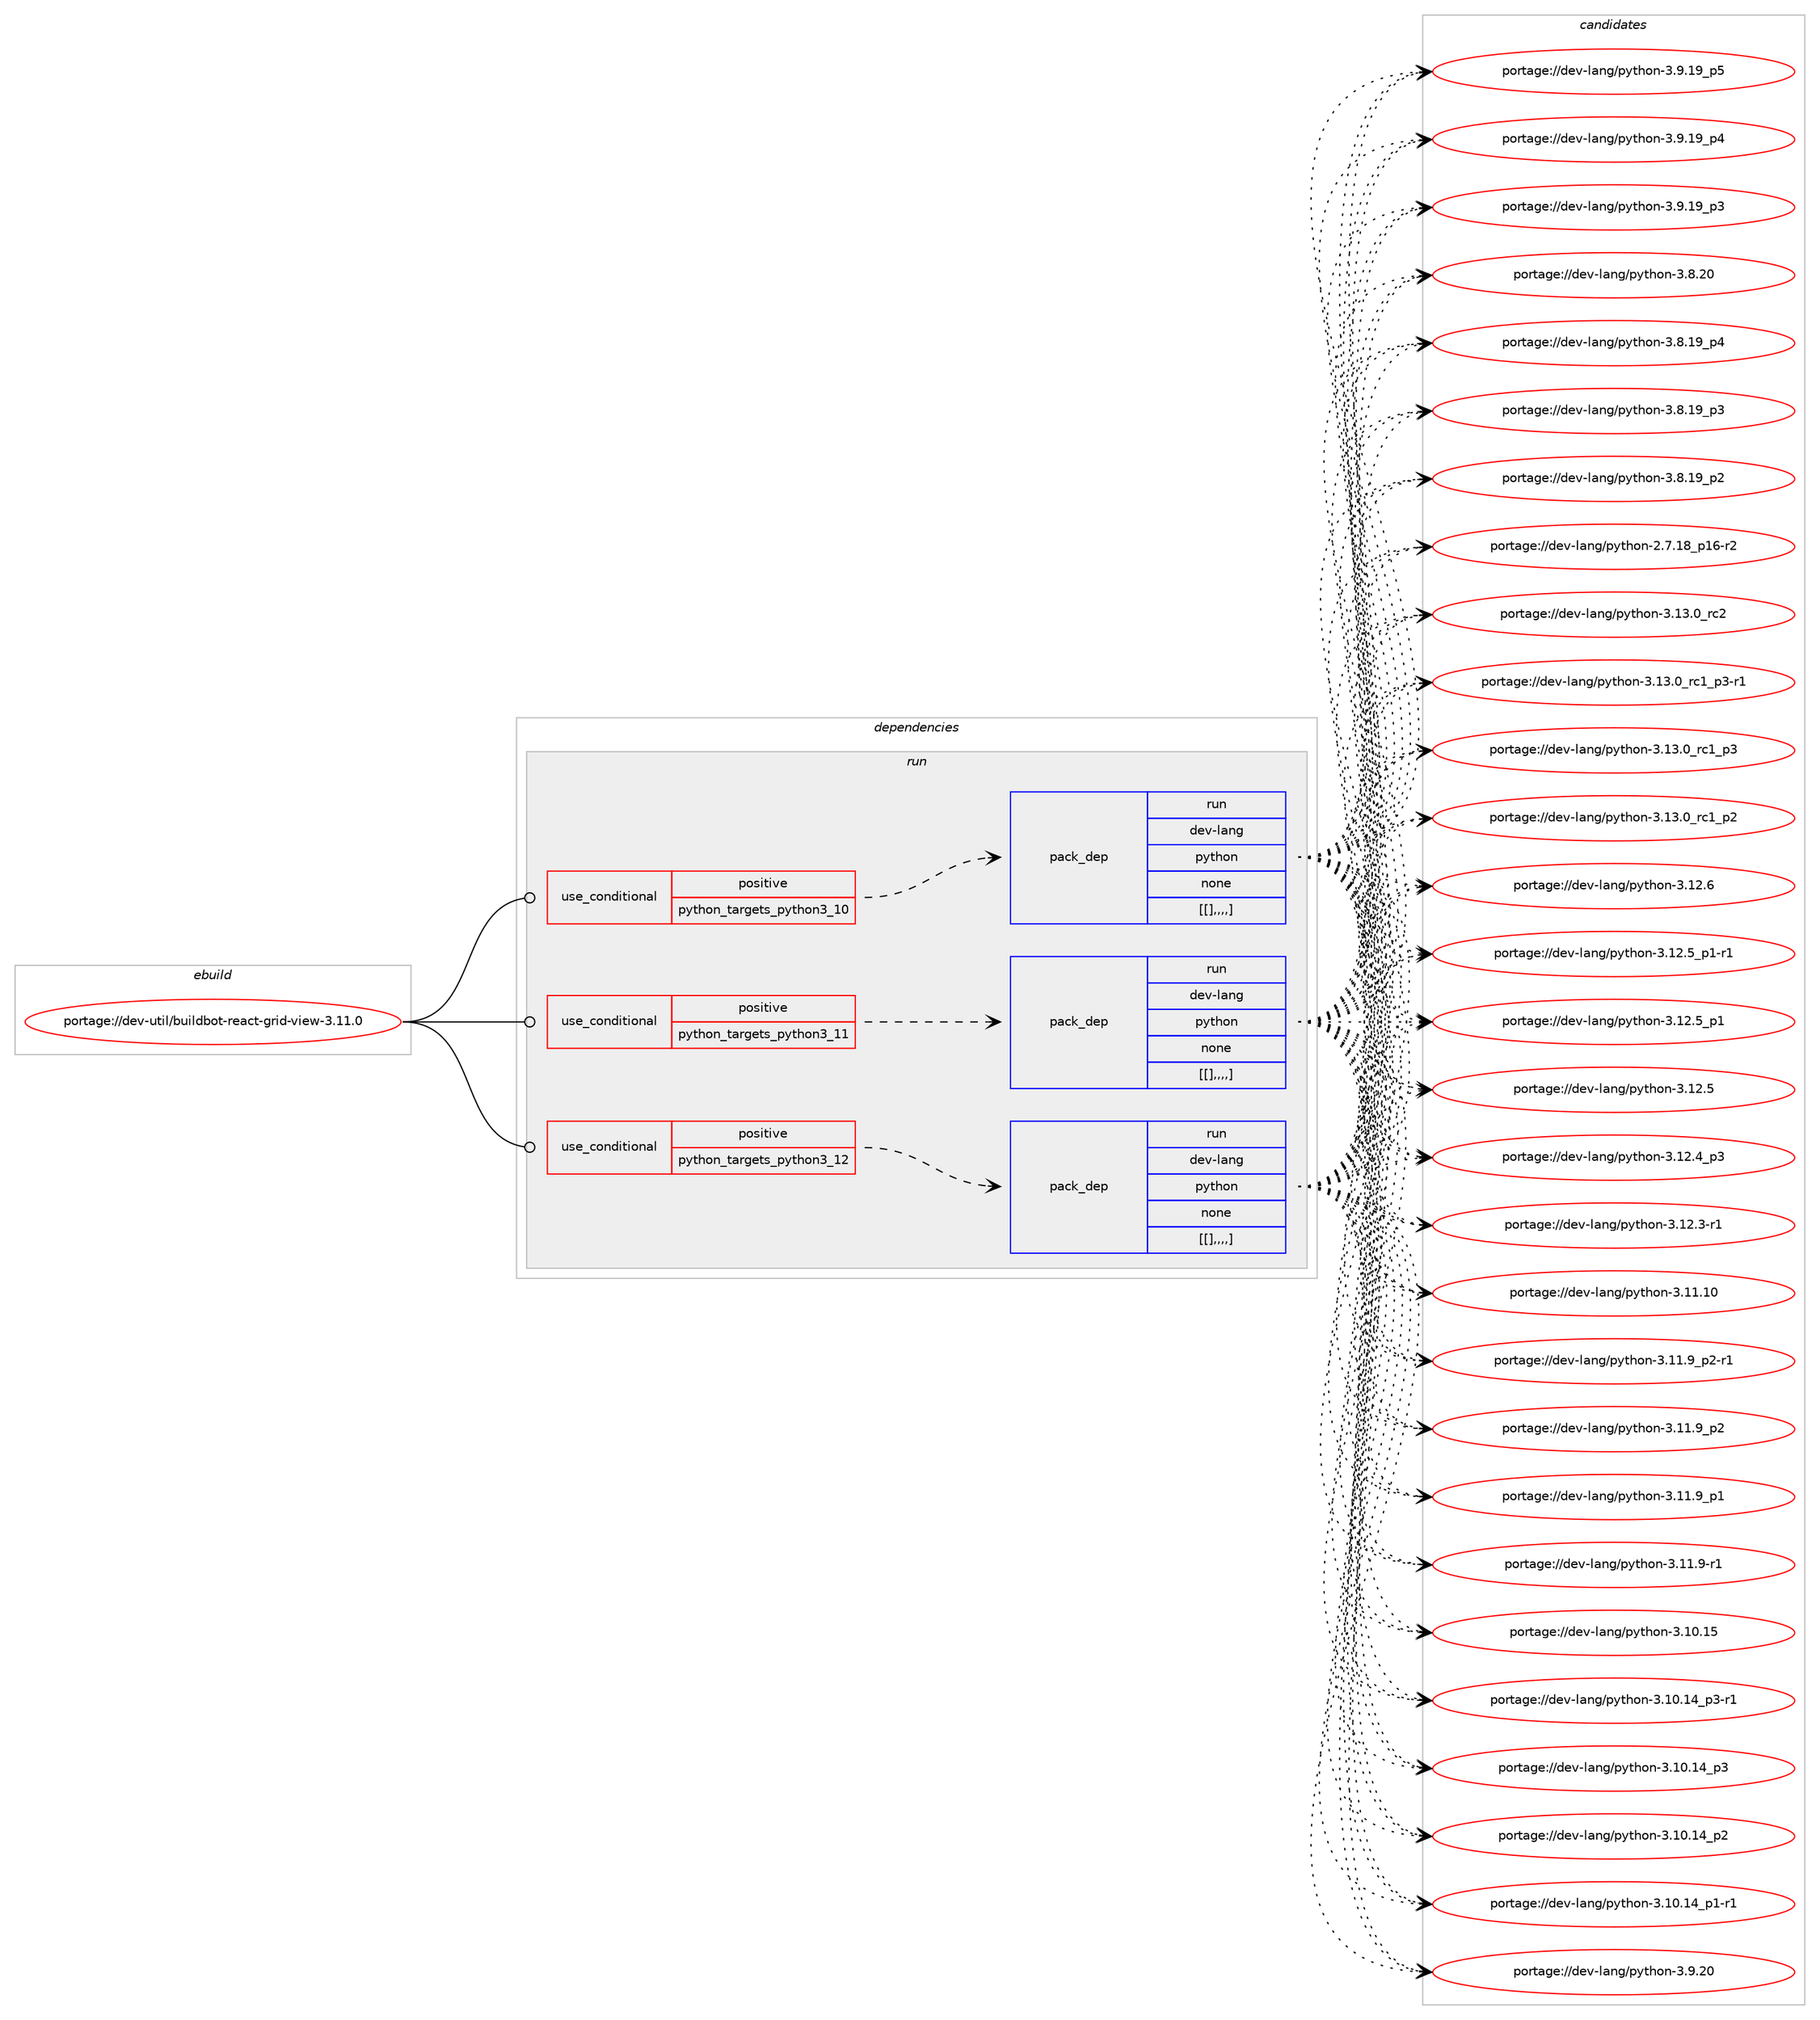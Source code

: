 digraph prolog {

# *************
# Graph options
# *************

newrank=true;
concentrate=true;
compound=true;
graph [rankdir=LR,fontname=Helvetica,fontsize=10,ranksep=1.5];#, ranksep=2.5, nodesep=0.2];
edge  [arrowhead=vee];
node  [fontname=Helvetica,fontsize=10];

# **********
# The ebuild
# **********

subgraph cluster_leftcol {
color=gray;
label=<<i>ebuild</i>>;
id [label="portage://dev-util/buildbot-react-grid-view-3.11.0", color=red, width=4, href="../dev-util/buildbot-react-grid-view-3.11.0.svg"];
}

# ****************
# The dependencies
# ****************

subgraph cluster_midcol {
color=gray;
label=<<i>dependencies</i>>;
subgraph cluster_compile {
fillcolor="#eeeeee";
style=filled;
label=<<i>compile</i>>;
}
subgraph cluster_compileandrun {
fillcolor="#eeeeee";
style=filled;
label=<<i>compile and run</i>>;
}
subgraph cluster_run {
fillcolor="#eeeeee";
style=filled;
label=<<i>run</i>>;
subgraph cond61134 {
dependency214903 [label=<<TABLE BORDER="0" CELLBORDER="1" CELLSPACING="0" CELLPADDING="4"><TR><TD ROWSPAN="3" CELLPADDING="10">use_conditional</TD></TR><TR><TD>positive</TD></TR><TR><TD>python_targets_python3_10</TD></TR></TABLE>>, shape=none, color=red];
subgraph pack152376 {
dependency214904 [label=<<TABLE BORDER="0" CELLBORDER="1" CELLSPACING="0" CELLPADDING="4" WIDTH="220"><TR><TD ROWSPAN="6" CELLPADDING="30">pack_dep</TD></TR><TR><TD WIDTH="110">run</TD></TR><TR><TD>dev-lang</TD></TR><TR><TD>python</TD></TR><TR><TD>none</TD></TR><TR><TD>[[],,,,]</TD></TR></TABLE>>, shape=none, color=blue];
}
dependency214903:e -> dependency214904:w [weight=20,style="dashed",arrowhead="vee"];
}
id:e -> dependency214903:w [weight=20,style="solid",arrowhead="odot"];
subgraph cond61135 {
dependency214905 [label=<<TABLE BORDER="0" CELLBORDER="1" CELLSPACING="0" CELLPADDING="4"><TR><TD ROWSPAN="3" CELLPADDING="10">use_conditional</TD></TR><TR><TD>positive</TD></TR><TR><TD>python_targets_python3_11</TD></TR></TABLE>>, shape=none, color=red];
subgraph pack152377 {
dependency214906 [label=<<TABLE BORDER="0" CELLBORDER="1" CELLSPACING="0" CELLPADDING="4" WIDTH="220"><TR><TD ROWSPAN="6" CELLPADDING="30">pack_dep</TD></TR><TR><TD WIDTH="110">run</TD></TR><TR><TD>dev-lang</TD></TR><TR><TD>python</TD></TR><TR><TD>none</TD></TR><TR><TD>[[],,,,]</TD></TR></TABLE>>, shape=none, color=blue];
}
dependency214905:e -> dependency214906:w [weight=20,style="dashed",arrowhead="vee"];
}
id:e -> dependency214905:w [weight=20,style="solid",arrowhead="odot"];
subgraph cond61136 {
dependency214907 [label=<<TABLE BORDER="0" CELLBORDER="1" CELLSPACING="0" CELLPADDING="4"><TR><TD ROWSPAN="3" CELLPADDING="10">use_conditional</TD></TR><TR><TD>positive</TD></TR><TR><TD>python_targets_python3_12</TD></TR></TABLE>>, shape=none, color=red];
subgraph pack152378 {
dependency214908 [label=<<TABLE BORDER="0" CELLBORDER="1" CELLSPACING="0" CELLPADDING="4" WIDTH="220"><TR><TD ROWSPAN="6" CELLPADDING="30">pack_dep</TD></TR><TR><TD WIDTH="110">run</TD></TR><TR><TD>dev-lang</TD></TR><TR><TD>python</TD></TR><TR><TD>none</TD></TR><TR><TD>[[],,,,]</TD></TR></TABLE>>, shape=none, color=blue];
}
dependency214907:e -> dependency214908:w [weight=20,style="dashed",arrowhead="vee"];
}
id:e -> dependency214907:w [weight=20,style="solid",arrowhead="odot"];
}
}

# **************
# The candidates
# **************

subgraph cluster_choices {
rank=same;
color=gray;
label=<<i>candidates</i>>;

subgraph choice152376 {
color=black;
nodesep=1;
choice10010111845108971101034711212111610411111045514649514648951149950 [label="portage://dev-lang/python-3.13.0_rc2", color=red, width=4,href="../dev-lang/python-3.13.0_rc2.svg"];
choice1001011184510897110103471121211161041111104551464951464895114994995112514511449 [label="portage://dev-lang/python-3.13.0_rc1_p3-r1", color=red, width=4,href="../dev-lang/python-3.13.0_rc1_p3-r1.svg"];
choice100101118451089711010347112121116104111110455146495146489511499499511251 [label="portage://dev-lang/python-3.13.0_rc1_p3", color=red, width=4,href="../dev-lang/python-3.13.0_rc1_p3.svg"];
choice100101118451089711010347112121116104111110455146495146489511499499511250 [label="portage://dev-lang/python-3.13.0_rc1_p2", color=red, width=4,href="../dev-lang/python-3.13.0_rc1_p2.svg"];
choice10010111845108971101034711212111610411111045514649504654 [label="portage://dev-lang/python-3.12.6", color=red, width=4,href="../dev-lang/python-3.12.6.svg"];
choice1001011184510897110103471121211161041111104551464950465395112494511449 [label="portage://dev-lang/python-3.12.5_p1-r1", color=red, width=4,href="../dev-lang/python-3.12.5_p1-r1.svg"];
choice100101118451089711010347112121116104111110455146495046539511249 [label="portage://dev-lang/python-3.12.5_p1", color=red, width=4,href="../dev-lang/python-3.12.5_p1.svg"];
choice10010111845108971101034711212111610411111045514649504653 [label="portage://dev-lang/python-3.12.5", color=red, width=4,href="../dev-lang/python-3.12.5.svg"];
choice100101118451089711010347112121116104111110455146495046529511251 [label="portage://dev-lang/python-3.12.4_p3", color=red, width=4,href="../dev-lang/python-3.12.4_p3.svg"];
choice100101118451089711010347112121116104111110455146495046514511449 [label="portage://dev-lang/python-3.12.3-r1", color=red, width=4,href="../dev-lang/python-3.12.3-r1.svg"];
choice1001011184510897110103471121211161041111104551464949464948 [label="portage://dev-lang/python-3.11.10", color=red, width=4,href="../dev-lang/python-3.11.10.svg"];
choice1001011184510897110103471121211161041111104551464949465795112504511449 [label="portage://dev-lang/python-3.11.9_p2-r1", color=red, width=4,href="../dev-lang/python-3.11.9_p2-r1.svg"];
choice100101118451089711010347112121116104111110455146494946579511250 [label="portage://dev-lang/python-3.11.9_p2", color=red, width=4,href="../dev-lang/python-3.11.9_p2.svg"];
choice100101118451089711010347112121116104111110455146494946579511249 [label="portage://dev-lang/python-3.11.9_p1", color=red, width=4,href="../dev-lang/python-3.11.9_p1.svg"];
choice100101118451089711010347112121116104111110455146494946574511449 [label="portage://dev-lang/python-3.11.9-r1", color=red, width=4,href="../dev-lang/python-3.11.9-r1.svg"];
choice1001011184510897110103471121211161041111104551464948464953 [label="portage://dev-lang/python-3.10.15", color=red, width=4,href="../dev-lang/python-3.10.15.svg"];
choice100101118451089711010347112121116104111110455146494846495295112514511449 [label="portage://dev-lang/python-3.10.14_p3-r1", color=red, width=4,href="../dev-lang/python-3.10.14_p3-r1.svg"];
choice10010111845108971101034711212111610411111045514649484649529511251 [label="portage://dev-lang/python-3.10.14_p3", color=red, width=4,href="../dev-lang/python-3.10.14_p3.svg"];
choice10010111845108971101034711212111610411111045514649484649529511250 [label="portage://dev-lang/python-3.10.14_p2", color=red, width=4,href="../dev-lang/python-3.10.14_p2.svg"];
choice100101118451089711010347112121116104111110455146494846495295112494511449 [label="portage://dev-lang/python-3.10.14_p1-r1", color=red, width=4,href="../dev-lang/python-3.10.14_p1-r1.svg"];
choice10010111845108971101034711212111610411111045514657465048 [label="portage://dev-lang/python-3.9.20", color=red, width=4,href="../dev-lang/python-3.9.20.svg"];
choice100101118451089711010347112121116104111110455146574649579511253 [label="portage://dev-lang/python-3.9.19_p5", color=red, width=4,href="../dev-lang/python-3.9.19_p5.svg"];
choice100101118451089711010347112121116104111110455146574649579511252 [label="portage://dev-lang/python-3.9.19_p4", color=red, width=4,href="../dev-lang/python-3.9.19_p4.svg"];
choice100101118451089711010347112121116104111110455146574649579511251 [label="portage://dev-lang/python-3.9.19_p3", color=red, width=4,href="../dev-lang/python-3.9.19_p3.svg"];
choice10010111845108971101034711212111610411111045514656465048 [label="portage://dev-lang/python-3.8.20", color=red, width=4,href="../dev-lang/python-3.8.20.svg"];
choice100101118451089711010347112121116104111110455146564649579511252 [label="portage://dev-lang/python-3.8.19_p4", color=red, width=4,href="../dev-lang/python-3.8.19_p4.svg"];
choice100101118451089711010347112121116104111110455146564649579511251 [label="portage://dev-lang/python-3.8.19_p3", color=red, width=4,href="../dev-lang/python-3.8.19_p3.svg"];
choice100101118451089711010347112121116104111110455146564649579511250 [label="portage://dev-lang/python-3.8.19_p2", color=red, width=4,href="../dev-lang/python-3.8.19_p2.svg"];
choice100101118451089711010347112121116104111110455046554649569511249544511450 [label="portage://dev-lang/python-2.7.18_p16-r2", color=red, width=4,href="../dev-lang/python-2.7.18_p16-r2.svg"];
dependency214904:e -> choice10010111845108971101034711212111610411111045514649514648951149950:w [style=dotted,weight="100"];
dependency214904:e -> choice1001011184510897110103471121211161041111104551464951464895114994995112514511449:w [style=dotted,weight="100"];
dependency214904:e -> choice100101118451089711010347112121116104111110455146495146489511499499511251:w [style=dotted,weight="100"];
dependency214904:e -> choice100101118451089711010347112121116104111110455146495146489511499499511250:w [style=dotted,weight="100"];
dependency214904:e -> choice10010111845108971101034711212111610411111045514649504654:w [style=dotted,weight="100"];
dependency214904:e -> choice1001011184510897110103471121211161041111104551464950465395112494511449:w [style=dotted,weight="100"];
dependency214904:e -> choice100101118451089711010347112121116104111110455146495046539511249:w [style=dotted,weight="100"];
dependency214904:e -> choice10010111845108971101034711212111610411111045514649504653:w [style=dotted,weight="100"];
dependency214904:e -> choice100101118451089711010347112121116104111110455146495046529511251:w [style=dotted,weight="100"];
dependency214904:e -> choice100101118451089711010347112121116104111110455146495046514511449:w [style=dotted,weight="100"];
dependency214904:e -> choice1001011184510897110103471121211161041111104551464949464948:w [style=dotted,weight="100"];
dependency214904:e -> choice1001011184510897110103471121211161041111104551464949465795112504511449:w [style=dotted,weight="100"];
dependency214904:e -> choice100101118451089711010347112121116104111110455146494946579511250:w [style=dotted,weight="100"];
dependency214904:e -> choice100101118451089711010347112121116104111110455146494946579511249:w [style=dotted,weight="100"];
dependency214904:e -> choice100101118451089711010347112121116104111110455146494946574511449:w [style=dotted,weight="100"];
dependency214904:e -> choice1001011184510897110103471121211161041111104551464948464953:w [style=dotted,weight="100"];
dependency214904:e -> choice100101118451089711010347112121116104111110455146494846495295112514511449:w [style=dotted,weight="100"];
dependency214904:e -> choice10010111845108971101034711212111610411111045514649484649529511251:w [style=dotted,weight="100"];
dependency214904:e -> choice10010111845108971101034711212111610411111045514649484649529511250:w [style=dotted,weight="100"];
dependency214904:e -> choice100101118451089711010347112121116104111110455146494846495295112494511449:w [style=dotted,weight="100"];
dependency214904:e -> choice10010111845108971101034711212111610411111045514657465048:w [style=dotted,weight="100"];
dependency214904:e -> choice100101118451089711010347112121116104111110455146574649579511253:w [style=dotted,weight="100"];
dependency214904:e -> choice100101118451089711010347112121116104111110455146574649579511252:w [style=dotted,weight="100"];
dependency214904:e -> choice100101118451089711010347112121116104111110455146574649579511251:w [style=dotted,weight="100"];
dependency214904:e -> choice10010111845108971101034711212111610411111045514656465048:w [style=dotted,weight="100"];
dependency214904:e -> choice100101118451089711010347112121116104111110455146564649579511252:w [style=dotted,weight="100"];
dependency214904:e -> choice100101118451089711010347112121116104111110455146564649579511251:w [style=dotted,weight="100"];
dependency214904:e -> choice100101118451089711010347112121116104111110455146564649579511250:w [style=dotted,weight="100"];
dependency214904:e -> choice100101118451089711010347112121116104111110455046554649569511249544511450:w [style=dotted,weight="100"];
}
subgraph choice152377 {
color=black;
nodesep=1;
choice10010111845108971101034711212111610411111045514649514648951149950 [label="portage://dev-lang/python-3.13.0_rc2", color=red, width=4,href="../dev-lang/python-3.13.0_rc2.svg"];
choice1001011184510897110103471121211161041111104551464951464895114994995112514511449 [label="portage://dev-lang/python-3.13.0_rc1_p3-r1", color=red, width=4,href="../dev-lang/python-3.13.0_rc1_p3-r1.svg"];
choice100101118451089711010347112121116104111110455146495146489511499499511251 [label="portage://dev-lang/python-3.13.0_rc1_p3", color=red, width=4,href="../dev-lang/python-3.13.0_rc1_p3.svg"];
choice100101118451089711010347112121116104111110455146495146489511499499511250 [label="portage://dev-lang/python-3.13.0_rc1_p2", color=red, width=4,href="../dev-lang/python-3.13.0_rc1_p2.svg"];
choice10010111845108971101034711212111610411111045514649504654 [label="portage://dev-lang/python-3.12.6", color=red, width=4,href="../dev-lang/python-3.12.6.svg"];
choice1001011184510897110103471121211161041111104551464950465395112494511449 [label="portage://dev-lang/python-3.12.5_p1-r1", color=red, width=4,href="../dev-lang/python-3.12.5_p1-r1.svg"];
choice100101118451089711010347112121116104111110455146495046539511249 [label="portage://dev-lang/python-3.12.5_p1", color=red, width=4,href="../dev-lang/python-3.12.5_p1.svg"];
choice10010111845108971101034711212111610411111045514649504653 [label="portage://dev-lang/python-3.12.5", color=red, width=4,href="../dev-lang/python-3.12.5.svg"];
choice100101118451089711010347112121116104111110455146495046529511251 [label="portage://dev-lang/python-3.12.4_p3", color=red, width=4,href="../dev-lang/python-3.12.4_p3.svg"];
choice100101118451089711010347112121116104111110455146495046514511449 [label="portage://dev-lang/python-3.12.3-r1", color=red, width=4,href="../dev-lang/python-3.12.3-r1.svg"];
choice1001011184510897110103471121211161041111104551464949464948 [label="portage://dev-lang/python-3.11.10", color=red, width=4,href="../dev-lang/python-3.11.10.svg"];
choice1001011184510897110103471121211161041111104551464949465795112504511449 [label="portage://dev-lang/python-3.11.9_p2-r1", color=red, width=4,href="../dev-lang/python-3.11.9_p2-r1.svg"];
choice100101118451089711010347112121116104111110455146494946579511250 [label="portage://dev-lang/python-3.11.9_p2", color=red, width=4,href="../dev-lang/python-3.11.9_p2.svg"];
choice100101118451089711010347112121116104111110455146494946579511249 [label="portage://dev-lang/python-3.11.9_p1", color=red, width=4,href="../dev-lang/python-3.11.9_p1.svg"];
choice100101118451089711010347112121116104111110455146494946574511449 [label="portage://dev-lang/python-3.11.9-r1", color=red, width=4,href="../dev-lang/python-3.11.9-r1.svg"];
choice1001011184510897110103471121211161041111104551464948464953 [label="portage://dev-lang/python-3.10.15", color=red, width=4,href="../dev-lang/python-3.10.15.svg"];
choice100101118451089711010347112121116104111110455146494846495295112514511449 [label="portage://dev-lang/python-3.10.14_p3-r1", color=red, width=4,href="../dev-lang/python-3.10.14_p3-r1.svg"];
choice10010111845108971101034711212111610411111045514649484649529511251 [label="portage://dev-lang/python-3.10.14_p3", color=red, width=4,href="../dev-lang/python-3.10.14_p3.svg"];
choice10010111845108971101034711212111610411111045514649484649529511250 [label="portage://dev-lang/python-3.10.14_p2", color=red, width=4,href="../dev-lang/python-3.10.14_p2.svg"];
choice100101118451089711010347112121116104111110455146494846495295112494511449 [label="portage://dev-lang/python-3.10.14_p1-r1", color=red, width=4,href="../dev-lang/python-3.10.14_p1-r1.svg"];
choice10010111845108971101034711212111610411111045514657465048 [label="portage://dev-lang/python-3.9.20", color=red, width=4,href="../dev-lang/python-3.9.20.svg"];
choice100101118451089711010347112121116104111110455146574649579511253 [label="portage://dev-lang/python-3.9.19_p5", color=red, width=4,href="../dev-lang/python-3.9.19_p5.svg"];
choice100101118451089711010347112121116104111110455146574649579511252 [label="portage://dev-lang/python-3.9.19_p4", color=red, width=4,href="../dev-lang/python-3.9.19_p4.svg"];
choice100101118451089711010347112121116104111110455146574649579511251 [label="portage://dev-lang/python-3.9.19_p3", color=red, width=4,href="../dev-lang/python-3.9.19_p3.svg"];
choice10010111845108971101034711212111610411111045514656465048 [label="portage://dev-lang/python-3.8.20", color=red, width=4,href="../dev-lang/python-3.8.20.svg"];
choice100101118451089711010347112121116104111110455146564649579511252 [label="portage://dev-lang/python-3.8.19_p4", color=red, width=4,href="../dev-lang/python-3.8.19_p4.svg"];
choice100101118451089711010347112121116104111110455146564649579511251 [label="portage://dev-lang/python-3.8.19_p3", color=red, width=4,href="../dev-lang/python-3.8.19_p3.svg"];
choice100101118451089711010347112121116104111110455146564649579511250 [label="portage://dev-lang/python-3.8.19_p2", color=red, width=4,href="../dev-lang/python-3.8.19_p2.svg"];
choice100101118451089711010347112121116104111110455046554649569511249544511450 [label="portage://dev-lang/python-2.7.18_p16-r2", color=red, width=4,href="../dev-lang/python-2.7.18_p16-r2.svg"];
dependency214906:e -> choice10010111845108971101034711212111610411111045514649514648951149950:w [style=dotted,weight="100"];
dependency214906:e -> choice1001011184510897110103471121211161041111104551464951464895114994995112514511449:w [style=dotted,weight="100"];
dependency214906:e -> choice100101118451089711010347112121116104111110455146495146489511499499511251:w [style=dotted,weight="100"];
dependency214906:e -> choice100101118451089711010347112121116104111110455146495146489511499499511250:w [style=dotted,weight="100"];
dependency214906:e -> choice10010111845108971101034711212111610411111045514649504654:w [style=dotted,weight="100"];
dependency214906:e -> choice1001011184510897110103471121211161041111104551464950465395112494511449:w [style=dotted,weight="100"];
dependency214906:e -> choice100101118451089711010347112121116104111110455146495046539511249:w [style=dotted,weight="100"];
dependency214906:e -> choice10010111845108971101034711212111610411111045514649504653:w [style=dotted,weight="100"];
dependency214906:e -> choice100101118451089711010347112121116104111110455146495046529511251:w [style=dotted,weight="100"];
dependency214906:e -> choice100101118451089711010347112121116104111110455146495046514511449:w [style=dotted,weight="100"];
dependency214906:e -> choice1001011184510897110103471121211161041111104551464949464948:w [style=dotted,weight="100"];
dependency214906:e -> choice1001011184510897110103471121211161041111104551464949465795112504511449:w [style=dotted,weight="100"];
dependency214906:e -> choice100101118451089711010347112121116104111110455146494946579511250:w [style=dotted,weight="100"];
dependency214906:e -> choice100101118451089711010347112121116104111110455146494946579511249:w [style=dotted,weight="100"];
dependency214906:e -> choice100101118451089711010347112121116104111110455146494946574511449:w [style=dotted,weight="100"];
dependency214906:e -> choice1001011184510897110103471121211161041111104551464948464953:w [style=dotted,weight="100"];
dependency214906:e -> choice100101118451089711010347112121116104111110455146494846495295112514511449:w [style=dotted,weight="100"];
dependency214906:e -> choice10010111845108971101034711212111610411111045514649484649529511251:w [style=dotted,weight="100"];
dependency214906:e -> choice10010111845108971101034711212111610411111045514649484649529511250:w [style=dotted,weight="100"];
dependency214906:e -> choice100101118451089711010347112121116104111110455146494846495295112494511449:w [style=dotted,weight="100"];
dependency214906:e -> choice10010111845108971101034711212111610411111045514657465048:w [style=dotted,weight="100"];
dependency214906:e -> choice100101118451089711010347112121116104111110455146574649579511253:w [style=dotted,weight="100"];
dependency214906:e -> choice100101118451089711010347112121116104111110455146574649579511252:w [style=dotted,weight="100"];
dependency214906:e -> choice100101118451089711010347112121116104111110455146574649579511251:w [style=dotted,weight="100"];
dependency214906:e -> choice10010111845108971101034711212111610411111045514656465048:w [style=dotted,weight="100"];
dependency214906:e -> choice100101118451089711010347112121116104111110455146564649579511252:w [style=dotted,weight="100"];
dependency214906:e -> choice100101118451089711010347112121116104111110455146564649579511251:w [style=dotted,weight="100"];
dependency214906:e -> choice100101118451089711010347112121116104111110455146564649579511250:w [style=dotted,weight="100"];
dependency214906:e -> choice100101118451089711010347112121116104111110455046554649569511249544511450:w [style=dotted,weight="100"];
}
subgraph choice152378 {
color=black;
nodesep=1;
choice10010111845108971101034711212111610411111045514649514648951149950 [label="portage://dev-lang/python-3.13.0_rc2", color=red, width=4,href="../dev-lang/python-3.13.0_rc2.svg"];
choice1001011184510897110103471121211161041111104551464951464895114994995112514511449 [label="portage://dev-lang/python-3.13.0_rc1_p3-r1", color=red, width=4,href="../dev-lang/python-3.13.0_rc1_p3-r1.svg"];
choice100101118451089711010347112121116104111110455146495146489511499499511251 [label="portage://dev-lang/python-3.13.0_rc1_p3", color=red, width=4,href="../dev-lang/python-3.13.0_rc1_p3.svg"];
choice100101118451089711010347112121116104111110455146495146489511499499511250 [label="portage://dev-lang/python-3.13.0_rc1_p2", color=red, width=4,href="../dev-lang/python-3.13.0_rc1_p2.svg"];
choice10010111845108971101034711212111610411111045514649504654 [label="portage://dev-lang/python-3.12.6", color=red, width=4,href="../dev-lang/python-3.12.6.svg"];
choice1001011184510897110103471121211161041111104551464950465395112494511449 [label="portage://dev-lang/python-3.12.5_p1-r1", color=red, width=4,href="../dev-lang/python-3.12.5_p1-r1.svg"];
choice100101118451089711010347112121116104111110455146495046539511249 [label="portage://dev-lang/python-3.12.5_p1", color=red, width=4,href="../dev-lang/python-3.12.5_p1.svg"];
choice10010111845108971101034711212111610411111045514649504653 [label="portage://dev-lang/python-3.12.5", color=red, width=4,href="../dev-lang/python-3.12.5.svg"];
choice100101118451089711010347112121116104111110455146495046529511251 [label="portage://dev-lang/python-3.12.4_p3", color=red, width=4,href="../dev-lang/python-3.12.4_p3.svg"];
choice100101118451089711010347112121116104111110455146495046514511449 [label="portage://dev-lang/python-3.12.3-r1", color=red, width=4,href="../dev-lang/python-3.12.3-r1.svg"];
choice1001011184510897110103471121211161041111104551464949464948 [label="portage://dev-lang/python-3.11.10", color=red, width=4,href="../dev-lang/python-3.11.10.svg"];
choice1001011184510897110103471121211161041111104551464949465795112504511449 [label="portage://dev-lang/python-3.11.9_p2-r1", color=red, width=4,href="../dev-lang/python-3.11.9_p2-r1.svg"];
choice100101118451089711010347112121116104111110455146494946579511250 [label="portage://dev-lang/python-3.11.9_p2", color=red, width=4,href="../dev-lang/python-3.11.9_p2.svg"];
choice100101118451089711010347112121116104111110455146494946579511249 [label="portage://dev-lang/python-3.11.9_p1", color=red, width=4,href="../dev-lang/python-3.11.9_p1.svg"];
choice100101118451089711010347112121116104111110455146494946574511449 [label="portage://dev-lang/python-3.11.9-r1", color=red, width=4,href="../dev-lang/python-3.11.9-r1.svg"];
choice1001011184510897110103471121211161041111104551464948464953 [label="portage://dev-lang/python-3.10.15", color=red, width=4,href="../dev-lang/python-3.10.15.svg"];
choice100101118451089711010347112121116104111110455146494846495295112514511449 [label="portage://dev-lang/python-3.10.14_p3-r1", color=red, width=4,href="../dev-lang/python-3.10.14_p3-r1.svg"];
choice10010111845108971101034711212111610411111045514649484649529511251 [label="portage://dev-lang/python-3.10.14_p3", color=red, width=4,href="../dev-lang/python-3.10.14_p3.svg"];
choice10010111845108971101034711212111610411111045514649484649529511250 [label="portage://dev-lang/python-3.10.14_p2", color=red, width=4,href="../dev-lang/python-3.10.14_p2.svg"];
choice100101118451089711010347112121116104111110455146494846495295112494511449 [label="portage://dev-lang/python-3.10.14_p1-r1", color=red, width=4,href="../dev-lang/python-3.10.14_p1-r1.svg"];
choice10010111845108971101034711212111610411111045514657465048 [label="portage://dev-lang/python-3.9.20", color=red, width=4,href="../dev-lang/python-3.9.20.svg"];
choice100101118451089711010347112121116104111110455146574649579511253 [label="portage://dev-lang/python-3.9.19_p5", color=red, width=4,href="../dev-lang/python-3.9.19_p5.svg"];
choice100101118451089711010347112121116104111110455146574649579511252 [label="portage://dev-lang/python-3.9.19_p4", color=red, width=4,href="../dev-lang/python-3.9.19_p4.svg"];
choice100101118451089711010347112121116104111110455146574649579511251 [label="portage://dev-lang/python-3.9.19_p3", color=red, width=4,href="../dev-lang/python-3.9.19_p3.svg"];
choice10010111845108971101034711212111610411111045514656465048 [label="portage://dev-lang/python-3.8.20", color=red, width=4,href="../dev-lang/python-3.8.20.svg"];
choice100101118451089711010347112121116104111110455146564649579511252 [label="portage://dev-lang/python-3.8.19_p4", color=red, width=4,href="../dev-lang/python-3.8.19_p4.svg"];
choice100101118451089711010347112121116104111110455146564649579511251 [label="portage://dev-lang/python-3.8.19_p3", color=red, width=4,href="../dev-lang/python-3.8.19_p3.svg"];
choice100101118451089711010347112121116104111110455146564649579511250 [label="portage://dev-lang/python-3.8.19_p2", color=red, width=4,href="../dev-lang/python-3.8.19_p2.svg"];
choice100101118451089711010347112121116104111110455046554649569511249544511450 [label="portage://dev-lang/python-2.7.18_p16-r2", color=red, width=4,href="../dev-lang/python-2.7.18_p16-r2.svg"];
dependency214908:e -> choice10010111845108971101034711212111610411111045514649514648951149950:w [style=dotted,weight="100"];
dependency214908:e -> choice1001011184510897110103471121211161041111104551464951464895114994995112514511449:w [style=dotted,weight="100"];
dependency214908:e -> choice100101118451089711010347112121116104111110455146495146489511499499511251:w [style=dotted,weight="100"];
dependency214908:e -> choice100101118451089711010347112121116104111110455146495146489511499499511250:w [style=dotted,weight="100"];
dependency214908:e -> choice10010111845108971101034711212111610411111045514649504654:w [style=dotted,weight="100"];
dependency214908:e -> choice1001011184510897110103471121211161041111104551464950465395112494511449:w [style=dotted,weight="100"];
dependency214908:e -> choice100101118451089711010347112121116104111110455146495046539511249:w [style=dotted,weight="100"];
dependency214908:e -> choice10010111845108971101034711212111610411111045514649504653:w [style=dotted,weight="100"];
dependency214908:e -> choice100101118451089711010347112121116104111110455146495046529511251:w [style=dotted,weight="100"];
dependency214908:e -> choice100101118451089711010347112121116104111110455146495046514511449:w [style=dotted,weight="100"];
dependency214908:e -> choice1001011184510897110103471121211161041111104551464949464948:w [style=dotted,weight="100"];
dependency214908:e -> choice1001011184510897110103471121211161041111104551464949465795112504511449:w [style=dotted,weight="100"];
dependency214908:e -> choice100101118451089711010347112121116104111110455146494946579511250:w [style=dotted,weight="100"];
dependency214908:e -> choice100101118451089711010347112121116104111110455146494946579511249:w [style=dotted,weight="100"];
dependency214908:e -> choice100101118451089711010347112121116104111110455146494946574511449:w [style=dotted,weight="100"];
dependency214908:e -> choice1001011184510897110103471121211161041111104551464948464953:w [style=dotted,weight="100"];
dependency214908:e -> choice100101118451089711010347112121116104111110455146494846495295112514511449:w [style=dotted,weight="100"];
dependency214908:e -> choice10010111845108971101034711212111610411111045514649484649529511251:w [style=dotted,weight="100"];
dependency214908:e -> choice10010111845108971101034711212111610411111045514649484649529511250:w [style=dotted,weight="100"];
dependency214908:e -> choice100101118451089711010347112121116104111110455146494846495295112494511449:w [style=dotted,weight="100"];
dependency214908:e -> choice10010111845108971101034711212111610411111045514657465048:w [style=dotted,weight="100"];
dependency214908:e -> choice100101118451089711010347112121116104111110455146574649579511253:w [style=dotted,weight="100"];
dependency214908:e -> choice100101118451089711010347112121116104111110455146574649579511252:w [style=dotted,weight="100"];
dependency214908:e -> choice100101118451089711010347112121116104111110455146574649579511251:w [style=dotted,weight="100"];
dependency214908:e -> choice10010111845108971101034711212111610411111045514656465048:w [style=dotted,weight="100"];
dependency214908:e -> choice100101118451089711010347112121116104111110455146564649579511252:w [style=dotted,weight="100"];
dependency214908:e -> choice100101118451089711010347112121116104111110455146564649579511251:w [style=dotted,weight="100"];
dependency214908:e -> choice100101118451089711010347112121116104111110455146564649579511250:w [style=dotted,weight="100"];
dependency214908:e -> choice100101118451089711010347112121116104111110455046554649569511249544511450:w [style=dotted,weight="100"];
}
}

}

